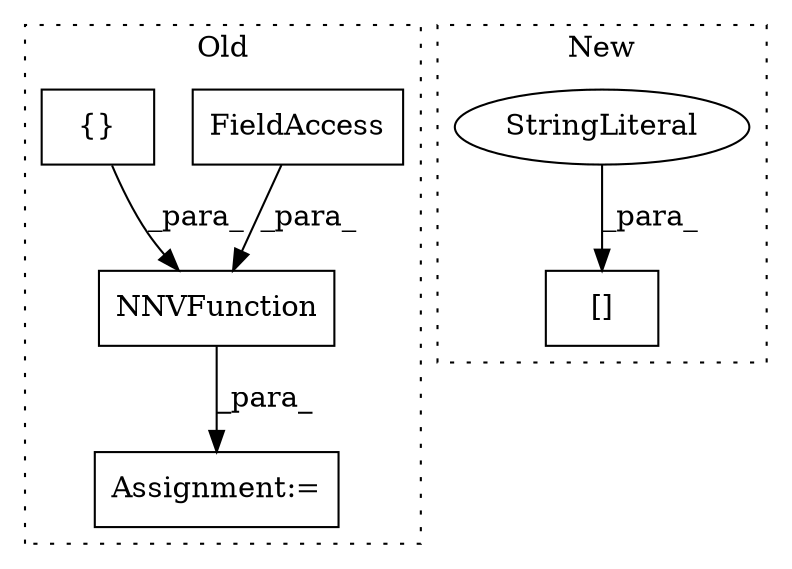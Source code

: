 digraph G {
subgraph cluster0 {
1 [label="NNVFunction" a="32" s="1862,1917" l="12,1" shape="box"];
4 [label="FieldAccess" a="22" s="1874" l="28" shape="box"];
5 [label="Assignment:=" a="7" s="1861" l="1" shape="box"];
6 [label="{}" a="4" s="1912,1916" l="1,1" shape="box"];
label = "Old";
style="dotted";
}
subgraph cluster1 {
2 [label="[]" a="2" s="1647,1667" l="8,1" shape="box"];
3 [label="StringLiteral" a="45" s="1655" l="12" shape="ellipse"];
label = "New";
style="dotted";
}
1 -> 5 [label="_para_"];
3 -> 2 [label="_para_"];
4 -> 1 [label="_para_"];
6 -> 1 [label="_para_"];
}